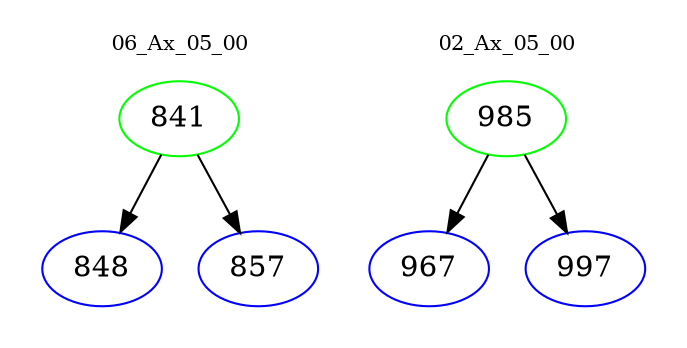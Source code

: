 digraph{
subgraph cluster_0 {
color = white
label = "06_Ax_05_00";
fontsize=10;
T0_841 [label="841", color="green"]
T0_841 -> T0_848 [color="black"]
T0_848 [label="848", color="blue"]
T0_841 -> T0_857 [color="black"]
T0_857 [label="857", color="blue"]
}
subgraph cluster_1 {
color = white
label = "02_Ax_05_00";
fontsize=10;
T1_985 [label="985", color="green"]
T1_985 -> T1_967 [color="black"]
T1_967 [label="967", color="blue"]
T1_985 -> T1_997 [color="black"]
T1_997 [label="997", color="blue"]
}
}
